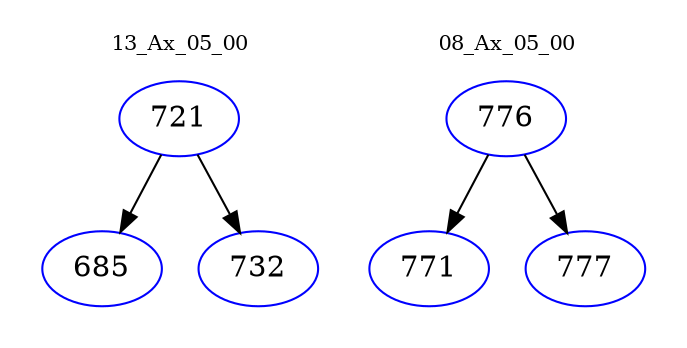 digraph{
subgraph cluster_0 {
color = white
label = "13_Ax_05_00";
fontsize=10;
T0_721 [label="721", color="blue"]
T0_721 -> T0_685 [color="black"]
T0_685 [label="685", color="blue"]
T0_721 -> T0_732 [color="black"]
T0_732 [label="732", color="blue"]
}
subgraph cluster_1 {
color = white
label = "08_Ax_05_00";
fontsize=10;
T1_776 [label="776", color="blue"]
T1_776 -> T1_771 [color="black"]
T1_771 [label="771", color="blue"]
T1_776 -> T1_777 [color="black"]
T1_777 [label="777", color="blue"]
}
}
